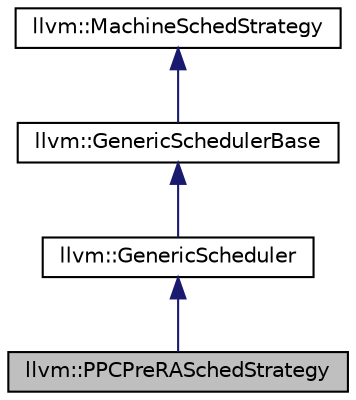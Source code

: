 digraph "llvm::PPCPreRASchedStrategy"
{
 // LATEX_PDF_SIZE
  bgcolor="transparent";
  edge [fontname="Helvetica",fontsize="10",labelfontname="Helvetica",labelfontsize="10"];
  node [fontname="Helvetica",fontsize="10",shape="box"];
  Node1 [label="llvm::PPCPreRASchedStrategy",height=0.2,width=0.4,color="black", fillcolor="grey75", style="filled", fontcolor="black",tooltip="A MachineSchedStrategy implementation for PowerPC pre RA scheduling."];
  Node2 -> Node1 [dir="back",color="midnightblue",fontsize="10",style="solid",fontname="Helvetica"];
  Node2 [label="llvm::GenericScheduler",height=0.2,width=0.4,color="black",URL="$classllvm_1_1GenericScheduler.html",tooltip="GenericScheduler shrinks the unscheduled zone using heuristics to balance the schedule."];
  Node3 -> Node2 [dir="back",color="midnightblue",fontsize="10",style="solid",fontname="Helvetica"];
  Node3 [label="llvm::GenericSchedulerBase",height=0.2,width=0.4,color="black",URL="$classllvm_1_1GenericSchedulerBase.html",tooltip="Base class for GenericScheduler."];
  Node4 -> Node3 [dir="back",color="midnightblue",fontsize="10",style="solid",fontname="Helvetica"];
  Node4 [label="llvm::MachineSchedStrategy",height=0.2,width=0.4,color="black",URL="$classllvm_1_1MachineSchedStrategy.html",tooltip="MachineSchedStrategy - Interface to the scheduling algorithm used by ScheduleDAGMI."];
}
